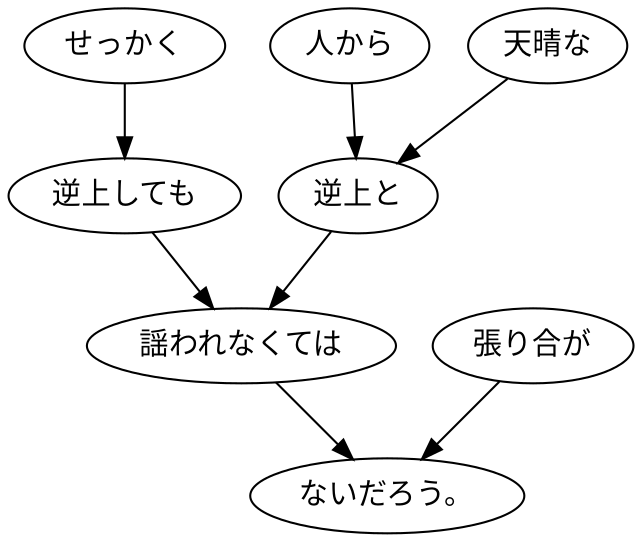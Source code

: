 digraph graph4913 {
	node0 [label="せっかく"];
	node1 [label="逆上しても"];
	node2 [label="人から"];
	node3 [label="天晴な"];
	node4 [label="逆上と"];
	node5 [label="謡われなくては"];
	node6 [label="張り合が"];
	node7 [label="ないだろう。"];
	node0 -> node1;
	node1 -> node5;
	node2 -> node4;
	node3 -> node4;
	node4 -> node5;
	node5 -> node7;
	node6 -> node7;
}
